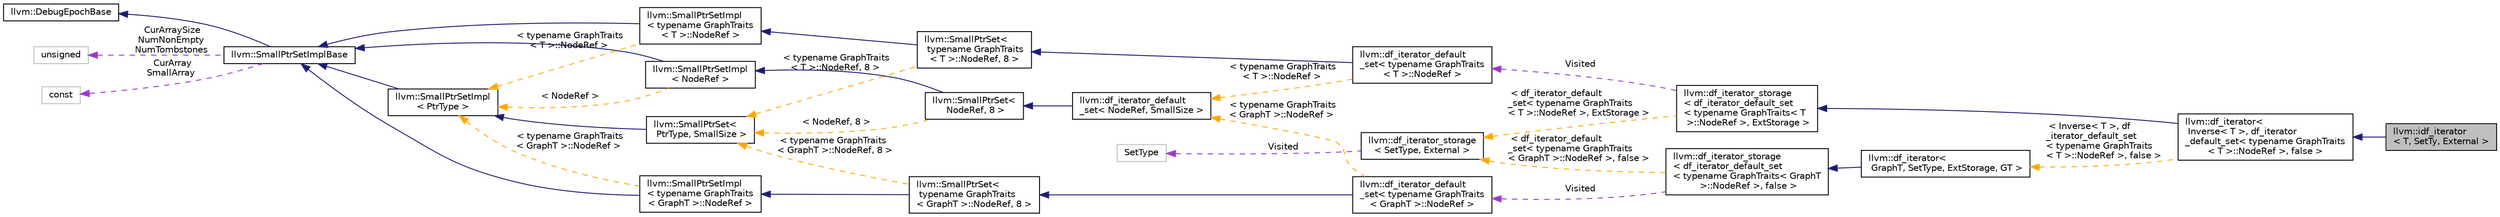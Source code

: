 digraph "llvm::idf_iterator&lt; T, SetTy, External &gt;"
{
 // LATEX_PDF_SIZE
  bgcolor="transparent";
  edge [fontname="Helvetica",fontsize="10",labelfontname="Helvetica",labelfontsize="10"];
  node [fontname="Helvetica",fontsize="10",shape=record];
  rankdir="LR";
  Node1 [label="llvm::idf_iterator\l\< T, SetTy, External \>",height=0.2,width=0.4,color="black", fillcolor="grey75", style="filled", fontcolor="black",tooltip=" "];
  Node2 -> Node1 [dir="back",color="midnightblue",fontsize="10",style="solid",fontname="Helvetica"];
  Node2 [label="llvm::df_iterator\<\l Inverse\< T \>, df_iterator\l_default_set\< typename GraphTraits\l\< T \>::NodeRef \>, false \>",height=0.2,width=0.4,color="black",URL="$classllvm_1_1df__iterator.html",tooltip=" "];
  Node3 -> Node2 [dir="back",color="midnightblue",fontsize="10",style="solid",fontname="Helvetica"];
  Node3 [label="llvm::df_iterator_storage\l\< df_iterator_default_set\l\< typename GraphTraits\< T\l \>::NodeRef \>, ExtStorage \>",height=0.2,width=0.4,color="black",URL="$classllvm_1_1df__iterator__storage.html",tooltip=" "];
  Node4 -> Node3 [dir="back",color="darkorchid3",fontsize="10",style="dashed",label=" Visited" ,fontname="Helvetica"];
  Node4 [label="llvm::df_iterator_default\l_set\< typename GraphTraits\l\< T \>::NodeRef \>",height=0.2,width=0.4,color="black",URL="$structllvm_1_1df__iterator__default__set.html",tooltip=" "];
  Node5 -> Node4 [dir="back",color="midnightblue",fontsize="10",style="solid",fontname="Helvetica"];
  Node5 [label="llvm::SmallPtrSet\<\l typename GraphTraits\l\< T \>::NodeRef, 8 \>",height=0.2,width=0.4,color="black",URL="$classllvm_1_1SmallPtrSet.html",tooltip=" "];
  Node6 -> Node5 [dir="back",color="midnightblue",fontsize="10",style="solid",fontname="Helvetica"];
  Node6 [label="llvm::SmallPtrSetImpl\l\< typename GraphTraits\l\< T \>::NodeRef \>",height=0.2,width=0.4,color="black",URL="$classllvm_1_1SmallPtrSetImpl.html",tooltip=" "];
  Node7 -> Node6 [dir="back",color="midnightblue",fontsize="10",style="solid",fontname="Helvetica"];
  Node7 [label="llvm::SmallPtrSetImplBase",height=0.2,width=0.4,color="black",URL="$classllvm_1_1SmallPtrSetImplBase.html",tooltip="SmallPtrSetImplBase - This is the common code shared among all the SmallPtrSet<>'s,..."];
  Node8 -> Node7 [dir="back",color="midnightblue",fontsize="10",style="solid",fontname="Helvetica"];
  Node8 [label="llvm::DebugEpochBase",height=0.2,width=0.4,color="black",URL="$classllvm_1_1DebugEpochBase.html",tooltip="A base class for data structure classes wishing to make iterators (\"handles\") pointing into themselve..."];
  Node9 -> Node7 [dir="back",color="darkorchid3",fontsize="10",style="dashed",label=" CurArraySize\nNumNonEmpty\nNumTombstones" ,fontname="Helvetica"];
  Node9 [label="unsigned",height=0.2,width=0.4,color="grey75",tooltip=" "];
  Node10 -> Node7 [dir="back",color="darkorchid3",fontsize="10",style="dashed",label=" CurArray\nSmallArray" ,fontname="Helvetica"];
  Node10 [label="const",height=0.2,width=0.4,color="grey75",tooltip=" "];
  Node11 -> Node6 [dir="back",color="orange",fontsize="10",style="dashed",label=" \< typename GraphTraits\l\< T \>::NodeRef \>" ,fontname="Helvetica"];
  Node11 [label="llvm::SmallPtrSetImpl\l\< PtrType \>",height=0.2,width=0.4,color="black",URL="$classllvm_1_1SmallPtrSetImpl.html",tooltip="A templated base class for SmallPtrSet which provides the typesafe interface that is common across al..."];
  Node7 -> Node11 [dir="back",color="midnightblue",fontsize="10",style="solid",fontname="Helvetica"];
  Node12 -> Node5 [dir="back",color="orange",fontsize="10",style="dashed",label=" \< typename GraphTraits\l\< T \>::NodeRef, 8 \>" ,fontname="Helvetica"];
  Node12 [label="llvm::SmallPtrSet\<\l PtrType, SmallSize \>",height=0.2,width=0.4,color="black",URL="$classllvm_1_1SmallPtrSet.html",tooltip="SmallPtrSet - This class implements a set which is optimized for holding SmallSize or less elements."];
  Node11 -> Node12 [dir="back",color="midnightblue",fontsize="10",style="solid",fontname="Helvetica"];
  Node13 -> Node4 [dir="back",color="orange",fontsize="10",style="dashed",label=" \< typename GraphTraits\l\< T \>::NodeRef \>" ,fontname="Helvetica"];
  Node13 [label="llvm::df_iterator_default\l_set\< NodeRef, SmallSize \>",height=0.2,width=0.4,color="black",URL="$structllvm_1_1df__iterator__default__set.html",tooltip=" "];
  Node14 -> Node13 [dir="back",color="midnightblue",fontsize="10",style="solid",fontname="Helvetica"];
  Node14 [label="llvm::SmallPtrSet\<\l NodeRef, 8 \>",height=0.2,width=0.4,color="black",URL="$classllvm_1_1SmallPtrSet.html",tooltip=" "];
  Node15 -> Node14 [dir="back",color="midnightblue",fontsize="10",style="solid",fontname="Helvetica"];
  Node15 [label="llvm::SmallPtrSetImpl\l\< NodeRef \>",height=0.2,width=0.4,color="black",URL="$classllvm_1_1SmallPtrSetImpl.html",tooltip=" "];
  Node7 -> Node15 [dir="back",color="midnightblue",fontsize="10",style="solid",fontname="Helvetica"];
  Node11 -> Node15 [dir="back",color="orange",fontsize="10",style="dashed",label=" \< NodeRef \>" ,fontname="Helvetica"];
  Node12 -> Node14 [dir="back",color="orange",fontsize="10",style="dashed",label=" \< NodeRef, 8 \>" ,fontname="Helvetica"];
  Node16 -> Node3 [dir="back",color="orange",fontsize="10",style="dashed",label=" \< df_iterator_default\l_set\< typename GraphTraits\l\< T \>::NodeRef \>, ExtStorage \>" ,fontname="Helvetica"];
  Node16 [label="llvm::df_iterator_storage\l\< SetType, External \>",height=0.2,width=0.4,color="black",URL="$classllvm_1_1df__iterator__storage.html",tooltip=" "];
  Node17 -> Node16 [dir="back",color="darkorchid3",fontsize="10",style="dashed",label=" Visited" ,fontname="Helvetica"];
  Node17 [label="SetType",height=0.2,width=0.4,color="grey75",tooltip=" "];
  Node18 -> Node2 [dir="back",color="orange",fontsize="10",style="dashed",label=" \< Inverse\< T \>, df\l_iterator_default_set\l\< typename GraphTraits\l\< T \>::NodeRef \>, false \>" ,fontname="Helvetica"];
  Node18 [label="llvm::df_iterator\<\l GraphT, SetType, ExtStorage, GT \>",height=0.2,width=0.4,color="black",URL="$classllvm_1_1df__iterator.html",tooltip=" "];
  Node19 -> Node18 [dir="back",color="midnightblue",fontsize="10",style="solid",fontname="Helvetica"];
  Node19 [label="llvm::df_iterator_storage\l\< df_iterator_default_set\l\< typename GraphTraits\< GraphT\l \>::NodeRef \>, false \>",height=0.2,width=0.4,color="black",URL="$classllvm_1_1df__iterator__storage.html",tooltip=" "];
  Node20 -> Node19 [dir="back",color="darkorchid3",fontsize="10",style="dashed",label=" Visited" ,fontname="Helvetica"];
  Node20 [label="llvm::df_iterator_default\l_set\< typename GraphTraits\l\< GraphT \>::NodeRef \>",height=0.2,width=0.4,color="black",URL="$structllvm_1_1df__iterator__default__set.html",tooltip=" "];
  Node21 -> Node20 [dir="back",color="midnightblue",fontsize="10",style="solid",fontname="Helvetica"];
  Node21 [label="llvm::SmallPtrSet\<\l typename GraphTraits\l\< GraphT \>::NodeRef, 8 \>",height=0.2,width=0.4,color="black",URL="$classllvm_1_1SmallPtrSet.html",tooltip=" "];
  Node22 -> Node21 [dir="back",color="midnightblue",fontsize="10",style="solid",fontname="Helvetica"];
  Node22 [label="llvm::SmallPtrSetImpl\l\< typename GraphTraits\l\< GraphT \>::NodeRef \>",height=0.2,width=0.4,color="black",URL="$classllvm_1_1SmallPtrSetImpl.html",tooltip=" "];
  Node7 -> Node22 [dir="back",color="midnightblue",fontsize="10",style="solid",fontname="Helvetica"];
  Node11 -> Node22 [dir="back",color="orange",fontsize="10",style="dashed",label=" \< typename GraphTraits\l\< GraphT \>::NodeRef \>" ,fontname="Helvetica"];
  Node12 -> Node21 [dir="back",color="orange",fontsize="10",style="dashed",label=" \< typename GraphTraits\l\< GraphT \>::NodeRef, 8 \>" ,fontname="Helvetica"];
  Node13 -> Node20 [dir="back",color="orange",fontsize="10",style="dashed",label=" \< typename GraphTraits\l\< GraphT \>::NodeRef \>" ,fontname="Helvetica"];
  Node16 -> Node19 [dir="back",color="orange",fontsize="10",style="dashed",label=" \< df_iterator_default\l_set\< typename GraphTraits\l\< GraphT \>::NodeRef \>, false \>" ,fontname="Helvetica"];
}
